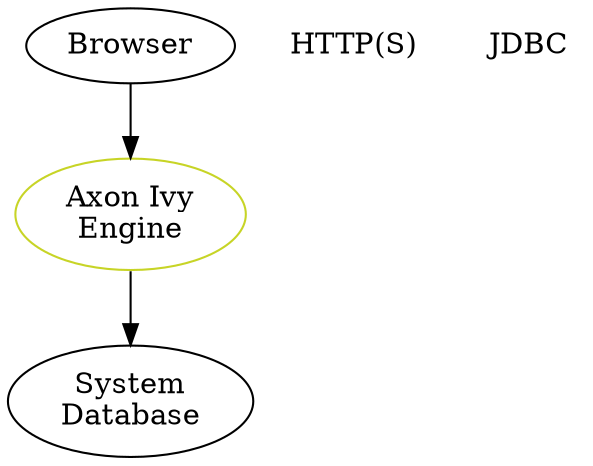 digraph overview {
  /* nodes */
  browser [ label="Browser", pos = "0,2.5!", width="1.3"];
  engine [label="Axon Ivy\nEngine", pos="3,2.5!", width="1.3", color="#C7D426", fontcolor="black"];
  systemdb [ label="System\nDatabase", pos="6,2.5!" width="1.3"]

  /* edges */
  browser -> engine;
  engine -> systemdb;

  /* edge labels */  
  browserengine [ label="HTTP(S)", pos = "1.5,2.6!", shape=none, fillcolor=none,fontcolor=black ]
  enginesystemdb [ label="JDBC", pos = "4.5,2.6!", shape=none, fillcolor=none,fontcolor=black ]

}